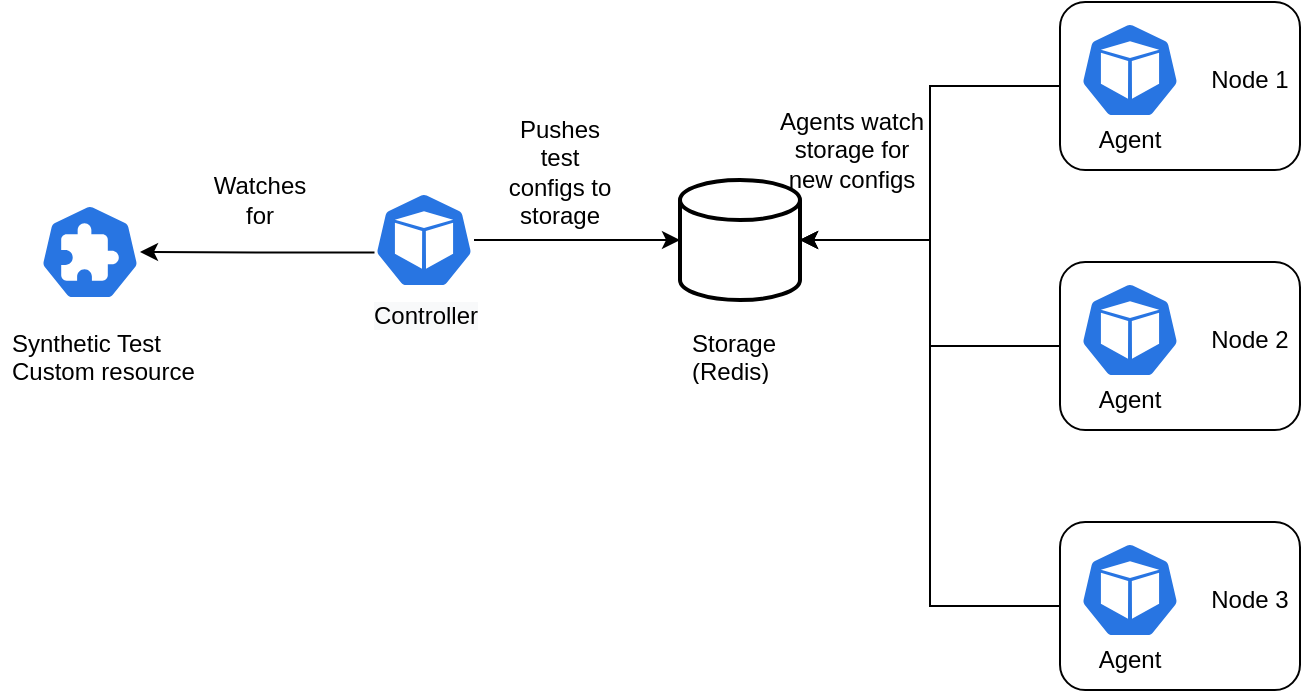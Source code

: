 <mxfile version="20.2.3" type="device"><diagram id="6cSx0CoZQmxpaEUViQV-" name="Page-1"><mxGraphModel dx="1538" dy="892" grid="1" gridSize="10" guides="1" tooltips="1" connect="1" arrows="1" fold="1" page="1" pageScale="1" pageWidth="3300" pageHeight="2339" math="0" shadow="0"><root><mxCell id="0"/><mxCell id="1" parent="0"/><mxCell id="lJSXt8AueImcSWqcoCBB-5" value="" style="sketch=0;html=1;dashed=0;whitespace=wrap;fillColor=#2875E2;strokeColor=#ffffff;points=[[0.005,0.63,0],[0.1,0.2,0],[0.9,0.2,0],[0.5,0,0],[0.995,0.63,0],[0.72,0.99,0],[0.5,1,0],[0.28,0.99,0]];shape=mxgraph.kubernetes.icon;prIcon=crd" vertex="1" parent="1"><mxGeometry x="70" y="261" width="50" height="48" as="geometry"/></mxCell><mxCell id="lJSXt8AueImcSWqcoCBB-11" value="" style="group" vertex="1" connectable="0" parent="1"><mxGeometry x="580" y="160" width="125" height="84" as="geometry"/></mxCell><mxCell id="lJSXt8AueImcSWqcoCBB-6" value="" style="rounded=1;whiteSpace=wrap;html=1;" vertex="1" parent="lJSXt8AueImcSWqcoCBB-11"><mxGeometry width="120" height="84" as="geometry"/></mxCell><mxCell id="lJSXt8AueImcSWqcoCBB-1" value="" style="sketch=0;html=1;dashed=0;whitespace=wrap;fillColor=#2875E2;strokeColor=#ffffff;points=[[0.005,0.63,0],[0.1,0.2,0],[0.9,0.2,0],[0.5,0,0],[0.995,0.63,0],[0.72,0.99,0],[0.5,1,0],[0.28,0.99,0]];shape=mxgraph.kubernetes.icon;prIcon=pod" vertex="1" parent="lJSXt8AueImcSWqcoCBB-11"><mxGeometry x="10" y="10" width="50" height="48" as="geometry"/></mxCell><mxCell id="lJSXt8AueImcSWqcoCBB-9" value="Agent" style="text;html=1;strokeColor=none;fillColor=none;align=center;verticalAlign=middle;whiteSpace=wrap;rounded=0;" vertex="1" parent="lJSXt8AueImcSWqcoCBB-11"><mxGeometry x="5" y="54" width="60" height="30" as="geometry"/></mxCell><mxCell id="lJSXt8AueImcSWqcoCBB-10" value="Node 1" style="text;html=1;strokeColor=none;fillColor=none;align=center;verticalAlign=middle;whiteSpace=wrap;rounded=0;" vertex="1" parent="lJSXt8AueImcSWqcoCBB-11"><mxGeometry x="65" y="24" width="60" height="30" as="geometry"/></mxCell><mxCell id="lJSXt8AueImcSWqcoCBB-12" value="" style="group" vertex="1" connectable="0" parent="1"><mxGeometry x="580" y="290" width="125" height="84" as="geometry"/></mxCell><mxCell id="lJSXt8AueImcSWqcoCBB-13" value="" style="rounded=1;whiteSpace=wrap;html=1;" vertex="1" parent="lJSXt8AueImcSWqcoCBB-12"><mxGeometry width="120" height="84" as="geometry"/></mxCell><mxCell id="lJSXt8AueImcSWqcoCBB-14" value="" style="sketch=0;html=1;dashed=0;whitespace=wrap;fillColor=#2875E2;strokeColor=#ffffff;points=[[0.005,0.63,0],[0.1,0.2,0],[0.9,0.2,0],[0.5,0,0],[0.995,0.63,0],[0.72,0.99,0],[0.5,1,0],[0.28,0.99,0]];shape=mxgraph.kubernetes.icon;prIcon=pod" vertex="1" parent="lJSXt8AueImcSWqcoCBB-12"><mxGeometry x="10" y="10" width="50" height="48" as="geometry"/></mxCell><mxCell id="lJSXt8AueImcSWqcoCBB-15" value="Agent" style="text;html=1;strokeColor=none;fillColor=none;align=center;verticalAlign=middle;whiteSpace=wrap;rounded=0;" vertex="1" parent="lJSXt8AueImcSWqcoCBB-12"><mxGeometry x="5" y="54" width="60" height="30" as="geometry"/></mxCell><mxCell id="lJSXt8AueImcSWqcoCBB-16" value="Node 2" style="text;html=1;strokeColor=none;fillColor=none;align=center;verticalAlign=middle;whiteSpace=wrap;rounded=0;" vertex="1" parent="lJSXt8AueImcSWqcoCBB-12"><mxGeometry x="65" y="24" width="60" height="30" as="geometry"/></mxCell><mxCell id="lJSXt8AueImcSWqcoCBB-17" value="" style="group" vertex="1" connectable="0" parent="1"><mxGeometry x="580" y="420" width="125" height="84" as="geometry"/></mxCell><mxCell id="lJSXt8AueImcSWqcoCBB-18" value="" style="rounded=1;whiteSpace=wrap;html=1;" vertex="1" parent="lJSXt8AueImcSWqcoCBB-17"><mxGeometry width="120" height="84" as="geometry"/></mxCell><mxCell id="lJSXt8AueImcSWqcoCBB-19" value="" style="sketch=0;html=1;dashed=0;whitespace=wrap;fillColor=#2875E2;strokeColor=#ffffff;points=[[0.005,0.63,0],[0.1,0.2,0],[0.9,0.2,0],[0.5,0,0],[0.995,0.63,0],[0.72,0.99,0],[0.5,1,0],[0.28,0.99,0]];shape=mxgraph.kubernetes.icon;prIcon=pod" vertex="1" parent="lJSXt8AueImcSWqcoCBB-17"><mxGeometry x="10" y="10" width="50" height="48" as="geometry"/></mxCell><mxCell id="lJSXt8AueImcSWqcoCBB-20" value="Agent" style="text;html=1;strokeColor=none;fillColor=none;align=center;verticalAlign=middle;whiteSpace=wrap;rounded=0;" vertex="1" parent="lJSXt8AueImcSWqcoCBB-17"><mxGeometry x="5" y="54" width="60" height="30" as="geometry"/></mxCell><mxCell id="lJSXt8AueImcSWqcoCBB-21" value="Node 3" style="text;html=1;strokeColor=none;fillColor=none;align=center;verticalAlign=middle;whiteSpace=wrap;rounded=0;" vertex="1" parent="lJSXt8AueImcSWqcoCBB-17"><mxGeometry x="65" y="24" width="60" height="30" as="geometry"/></mxCell><mxCell id="lJSXt8AueImcSWqcoCBB-34" value="" style="group" vertex="1" connectable="0" parent="1"><mxGeometry x="235" y="255" width="52" height="78" as="geometry"/></mxCell><mxCell id="lJSXt8AueImcSWqcoCBB-31" value="&lt;span style=&quot;color: rgb(0, 0, 0); font-family: Helvetica; font-size: 12px; font-style: normal; font-variant-ligatures: normal; font-variant-caps: normal; font-weight: 400; letter-spacing: normal; orphans: 2; text-align: center; text-indent: 0px; text-transform: none; widows: 2; word-spacing: 0px; -webkit-text-stroke-width: 0px; background-color: rgb(248, 249, 250); text-decoration-thickness: initial; text-decoration-style: initial; text-decoration-color: initial; float: none; display: inline !important;&quot;&gt;Controller&lt;/span&gt;" style="text;whiteSpace=wrap;html=1;" vertex="1" parent="lJSXt8AueImcSWqcoCBB-34"><mxGeometry y="48" width="40" height="30" as="geometry"/></mxCell><mxCell id="lJSXt8AueImcSWqcoCBB-32" value="" style="sketch=0;html=1;dashed=0;whitespace=wrap;fillColor=#2875E2;strokeColor=#ffffff;points=[[0.005,0.63,0],[0.1,0.2,0],[0.9,0.2,0],[0.5,0,0],[0.995,0.63,0],[0.72,0.99,0],[0.5,1,0],[0.28,0.99,0]];shape=mxgraph.kubernetes.icon;prIcon=pod" vertex="1" parent="lJSXt8AueImcSWqcoCBB-34"><mxGeometry x="2" width="50" height="48" as="geometry"/></mxCell><mxCell id="lJSXt8AueImcSWqcoCBB-35" value="" style="strokeWidth=2;html=1;shape=mxgraph.flowchart.database;whiteSpace=wrap;" vertex="1" parent="1"><mxGeometry x="390" y="249" width="60" height="60" as="geometry"/></mxCell><mxCell id="lJSXt8AueImcSWqcoCBB-36" value="Storage &#10;(Redis)" style="text;strokeColor=none;fillColor=none;spacingLeft=4;spacingRight=4;overflow=hidden;rotatable=0;points=[[0,0.5],[1,0.5]];portConstraint=eastwest;fontSize=12;" vertex="1" parent="1"><mxGeometry x="390" y="317" width="60" height="30" as="geometry"/></mxCell><mxCell id="lJSXt8AueImcSWqcoCBB-38" style="edgeStyle=orthogonalEdgeStyle;rounded=0;orthogonalLoop=1;jettySize=auto;html=1;" edge="1" parent="1" source="lJSXt8AueImcSWqcoCBB-32" target="lJSXt8AueImcSWqcoCBB-35"><mxGeometry relative="1" as="geometry"/></mxCell><mxCell id="lJSXt8AueImcSWqcoCBB-40" style="edgeStyle=orthogonalEdgeStyle;rounded=0;orthogonalLoop=1;jettySize=auto;html=1;entryX=1;entryY=0.5;entryDx=0;entryDy=0;entryPerimeter=0;" edge="1" parent="1" source="lJSXt8AueImcSWqcoCBB-13" target="lJSXt8AueImcSWqcoCBB-35"><mxGeometry relative="1" as="geometry"><mxPoint x="510" y="300" as="targetPoint"/></mxGeometry></mxCell><mxCell id="lJSXt8AueImcSWqcoCBB-41" style="edgeStyle=orthogonalEdgeStyle;rounded=0;orthogonalLoop=1;jettySize=auto;html=1;entryX=1;entryY=0.5;entryDx=0;entryDy=0;entryPerimeter=0;" edge="1" parent="1" source="lJSXt8AueImcSWqcoCBB-6" target="lJSXt8AueImcSWqcoCBB-35"><mxGeometry relative="1" as="geometry"/></mxCell><mxCell id="lJSXt8AueImcSWqcoCBB-43" style="edgeStyle=orthogonalEdgeStyle;rounded=0;orthogonalLoop=1;jettySize=auto;html=1;entryX=1;entryY=0.5;entryDx=0;entryDy=0;entryPerimeter=0;" edge="1" parent="1" source="lJSXt8AueImcSWqcoCBB-18" target="lJSXt8AueImcSWqcoCBB-35"><mxGeometry relative="1" as="geometry"/></mxCell><mxCell id="lJSXt8AueImcSWqcoCBB-44" value="Synthetic Test &#10;Custom resource" style="text;strokeColor=none;fillColor=none;spacingLeft=4;spacingRight=4;overflow=hidden;rotatable=0;points=[[0,0.5],[1,0.5]];portConstraint=eastwest;fontSize=12;" vertex="1" parent="1"><mxGeometry x="50" y="317" width="120" height="30" as="geometry"/></mxCell><mxCell id="lJSXt8AueImcSWqcoCBB-37" style="edgeStyle=orthogonalEdgeStyle;rounded=0;orthogonalLoop=1;jettySize=auto;html=1;exitX=0.005;exitY=0.63;exitDx=0;exitDy=0;exitPerimeter=0;" edge="1" parent="1" source="lJSXt8AueImcSWqcoCBB-32" target="lJSXt8AueImcSWqcoCBB-5"><mxGeometry relative="1" as="geometry"/></mxCell><mxCell id="lJSXt8AueImcSWqcoCBB-45" value="Watches for" style="text;html=1;strokeColor=none;fillColor=none;align=center;verticalAlign=middle;whiteSpace=wrap;rounded=0;" vertex="1" parent="1"><mxGeometry x="150" y="244" width="60" height="30" as="geometry"/></mxCell><mxCell id="lJSXt8AueImcSWqcoCBB-46" value="Pushes test configs to storage" style="text;html=1;strokeColor=none;fillColor=none;align=center;verticalAlign=middle;whiteSpace=wrap;rounded=0;" vertex="1" parent="1"><mxGeometry x="300" y="230" width="60" height="30" as="geometry"/></mxCell><mxCell id="lJSXt8AueImcSWqcoCBB-47" value="Agents watch storage for new configs" style="text;html=1;strokeColor=none;fillColor=none;align=center;verticalAlign=middle;whiteSpace=wrap;rounded=0;" vertex="1" parent="1"><mxGeometry x="436" y="204" width="80" height="60" as="geometry"/></mxCell></root></mxGraphModel></diagram></mxfile>